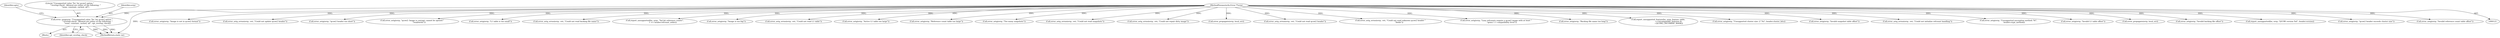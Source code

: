 digraph "0_qemu_6a83f8b5bec6f59e56cc49bd49e4c3f8f805d56f_0@pointer" {
"1001359" [label="(Call,error_setg(errp, \"Unsupported value '%s' for qcow2 option \"\n                   \"'overlap-check'. Allowed are either of the following: \"\n                   \"none, constant, cached, all\", opt_overlap_check))"];
"1000125" [label="(MethodParameterIn,Error **errp)"];
"1000246" [label="(Call,error_setg(errp, \"Image is not in qcow2 format\"))"];
"1001183" [label="(Call,error_setg_errno(errp, -ret, \"Could not update qcow2 header\"))"];
"1000403" [label="(Call,error_setg(errp, \"qcow2 header too short\"))"];
"1000589" [label="(Call,error_setg(errp, \"qcow2: Image is corrupt; cannot be opened \"\n                       \"read/write\"))"];
"1000867" [label="(Call,error_setg(errp, \"L1 table is too small\"))"];
"1001359" [label="(Call,error_setg(errp, \"Unsupported value '%s' for qcow2 option \"\n                   \"'overlap-check'. Allowed are either of the following: \"\n                   \"none, constant, cached, all\", opt_overlap_check))"];
"1001112" [label="(Call,error_setg_errno(errp, -ret, \"Could not read backing file name\"))"];
"1001364" [label="(Identifier,opts)"];
"1000604" [label="(Call,report_unsupported(bs, errp, \"%d bit reference counts\",\n                           1 << header.refcount_order))"];
"1000845" [label="(Call,error_setg(errp, \"Image is too big\"))"];
"1000946" [label="(Call,error_setg_errno(errp, -ret, \"Could not read L1 table\"))"];
"1000813" [label="(Call,error_setg(errp, \"Active L1 table too large\"))"];
"1000741" [label="(Call,error_setg(errp, \"Reference count table too large\"))"];
"1000777" [label="(Call,error_setg(errp, \"Too many snapshots\"))"];
"1001148" [label="(Call,error_setg_errno(errp, -ret, \"Could not read snapshots\"))"];
"1001228" [label="(Call,error_setg_errno(errp, -ret, \"Could not repair dirty image\"))"];
"1001251" [label="(Call,error_propagate(errp, local_err))"];
"1001358" [label="(Block,)"];
"1000125" [label="(MethodParameterIn,Error **errp)"];
"1000168" [label="(Call,error_setg_errno(errp, -ret, \"Could not read qcow2 header\"))"];
"1000473" [label="(Call,error_setg_errno(errp, -ret, \"Could not read unknown qcow2 header \"\n                             \"fields\"))"];
"1001414" [label="(Call,error_setg(errp, \"Lazy refcounts require a qcow2 image with at least \"\n                   \"qemu 1.1 compatibility level\"))"];
"1001086" [label="(Call,error_setg(errp, \"Backing file name too long\"))"];
"1000556" [label="(Call,report_unsupported_feature(bs, errp, feature_table,\n                                   s->incompatible_features &\n                                   ~QCOW2_INCOMPAT_MASK))"];
"1000299" [label="(Call,error_setg(errp, \"Unsupported cluster size: 2^%i\", header.cluster_bits))"];
"1000802" [label="(Call,error_setg(errp, \"Invalid snapshot table offset\"))"];
"1001026" [label="(Call,error_setg_errno(errp, -ret, \"Could not initialize refcount handling\"))"];
"1001362" [label="(Identifier,opt_overlap_check)"];
"1000632" [label="(Call,error_setg(errp, \"Unsupported encryption method: %i\",\n                   header.crypt_method))"];
"1000892" [label="(Call,error_setg(errp, \"Invalid L1 table offset\"))"];
"1001053" [label="(Call,error_propagate(errp, local_err))"];
"1001483" [label="(MethodReturn,static int)"];
"1000488" [label="(Call,error_setg(errp, \"Invalid backing file offset\"))"];
"1001361" [label="(Literal,\"Unsupported value '%s' for qcow2 option \"\n                   \"'overlap-check'. Allowed are either of the following: \"\n                   \"none, constant, cached, all\")"];
"1000267" [label="(Call,report_unsupported(bs, errp, \"QCOW version %d\", header.version))"];
"1000420" [label="(Call,error_setg(errp, \"qcow2 header exceeds cluster size\"))"];
"1001360" [label="(Identifier,errp)"];
"1000766" [label="(Call,error_setg(errp, \"Invalid reference count table offset\"))"];
"1001359" -> "1001358"  [label="AST: "];
"1001359" -> "1001362"  [label="CFG: "];
"1001360" -> "1001359"  [label="AST: "];
"1001361" -> "1001359"  [label="AST: "];
"1001362" -> "1001359"  [label="AST: "];
"1001364" -> "1001359"  [label="CFG: "];
"1001359" -> "1001483"  [label="DDG: "];
"1001359" -> "1001483"  [label="DDG: "];
"1001359" -> "1001483"  [label="DDG: "];
"1000125" -> "1001359"  [label="DDG: "];
"1000125" -> "1000121"  [label="AST: "];
"1000125" -> "1001483"  [label="DDG: "];
"1000125" -> "1000168"  [label="DDG: "];
"1000125" -> "1000246"  [label="DDG: "];
"1000125" -> "1000267"  [label="DDG: "];
"1000125" -> "1000299"  [label="DDG: "];
"1000125" -> "1000403"  [label="DDG: "];
"1000125" -> "1000420"  [label="DDG: "];
"1000125" -> "1000473"  [label="DDG: "];
"1000125" -> "1000488"  [label="DDG: "];
"1000125" -> "1000556"  [label="DDG: "];
"1000125" -> "1000589"  [label="DDG: "];
"1000125" -> "1000604"  [label="DDG: "];
"1000125" -> "1000632"  [label="DDG: "];
"1000125" -> "1000741"  [label="DDG: "];
"1000125" -> "1000766"  [label="DDG: "];
"1000125" -> "1000777"  [label="DDG: "];
"1000125" -> "1000802"  [label="DDG: "];
"1000125" -> "1000813"  [label="DDG: "];
"1000125" -> "1000845"  [label="DDG: "];
"1000125" -> "1000867"  [label="DDG: "];
"1000125" -> "1000892"  [label="DDG: "];
"1000125" -> "1000946"  [label="DDG: "];
"1000125" -> "1001026"  [label="DDG: "];
"1000125" -> "1001053"  [label="DDG: "];
"1000125" -> "1001086"  [label="DDG: "];
"1000125" -> "1001112"  [label="DDG: "];
"1000125" -> "1001148"  [label="DDG: "];
"1000125" -> "1001183"  [label="DDG: "];
"1000125" -> "1001228"  [label="DDG: "];
"1000125" -> "1001251"  [label="DDG: "];
"1000125" -> "1001414"  [label="DDG: "];
}
